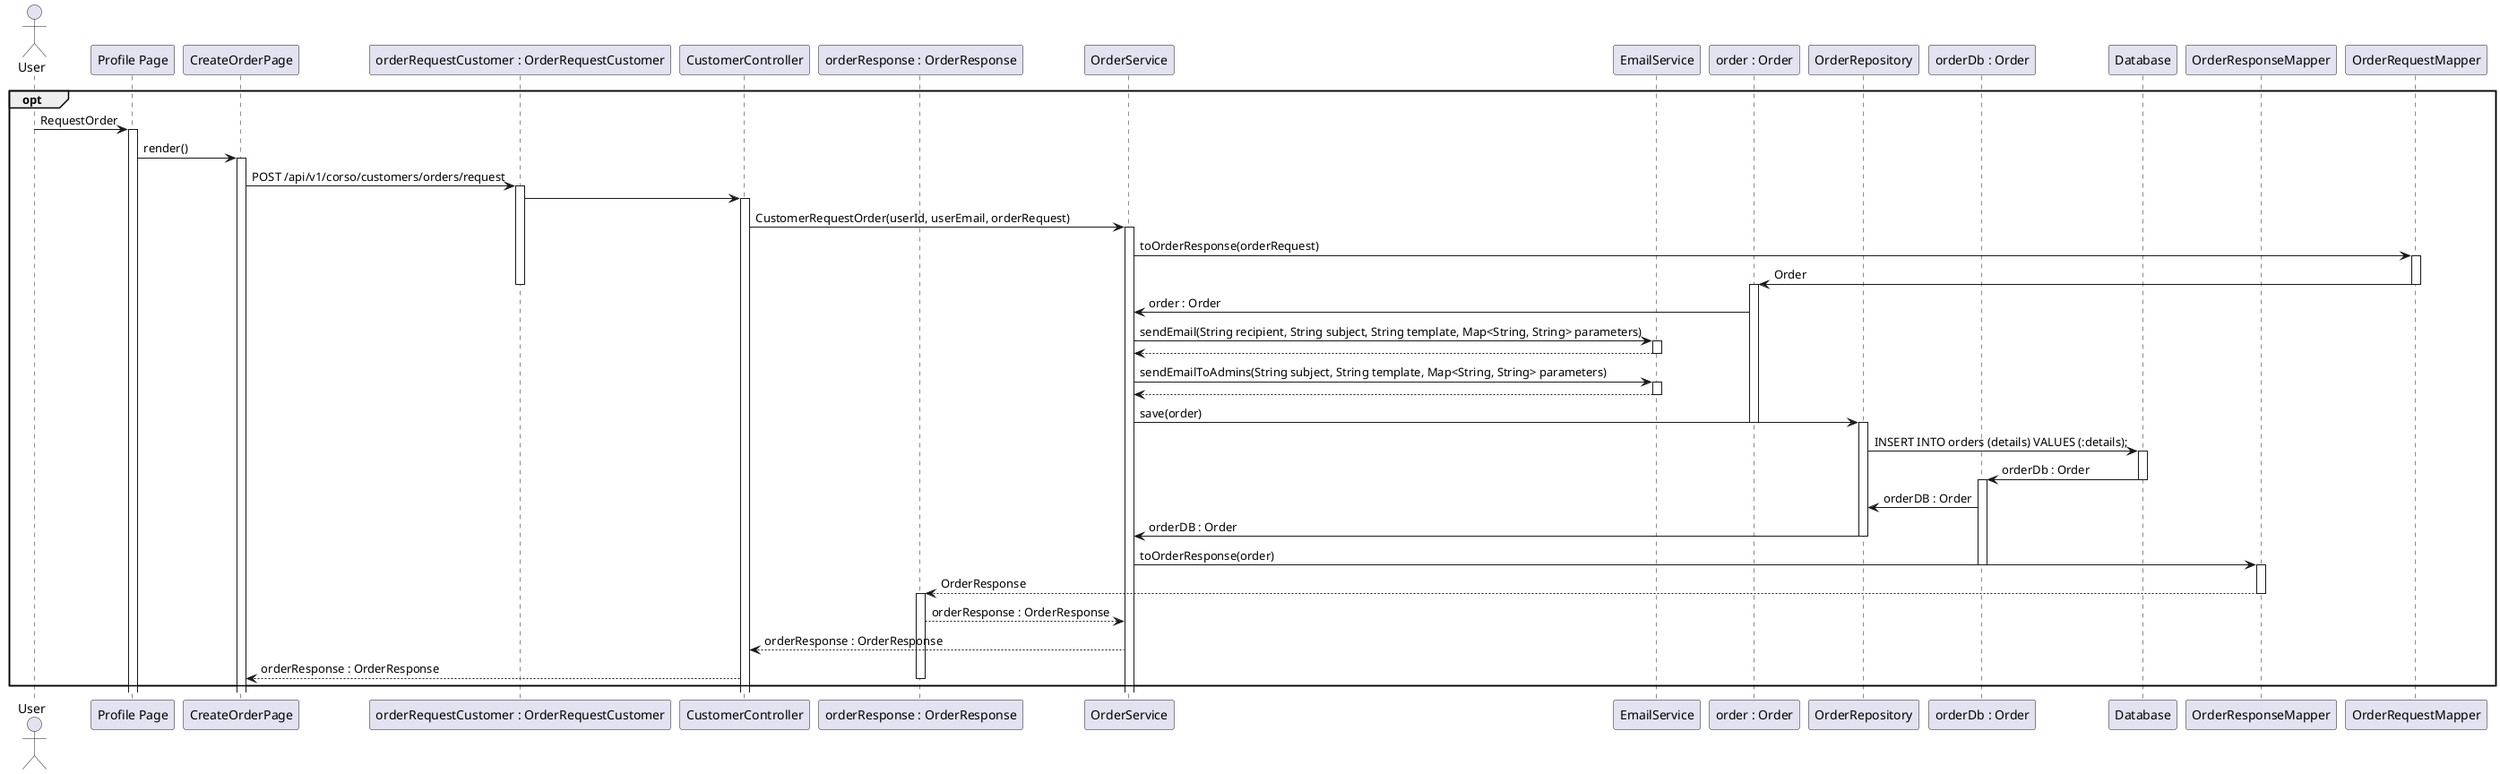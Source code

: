 @startuml
actor User

participant "Profile Page" as ODashB

participant "CreateOrderPage" as COP

participant "orderRequestCustomer : OrderRequestCustomer" as Orq

participant "CustomerController" as Oc

participant "orderResponse : OrderResponse" as Orr

participant "OrderService" as Os

participant "EmailService" as EmailService

participant "order : Order" as O

participant "OrderRepository" as Orep

participant "orderDb : Order" as Odb

participant "Database" as Db

participant "OrderResponseMapper" as OresM

participant "OrderRequestMapper" as OreqM



opt
User -> ODashB : RequestOrder
activate ODashB

ODashB -> COP : render()
activate COP

COP -> Orq : POST /api/v1/corso/customers/orders/request
activate Orq

Orq -> Oc
activate Oc

Oc -> Os : CustomerRequestOrder(userId, userEmail, orderRequest)
activate Os

Os -> OreqM : toOrderResponse(orderRequest)
activate OreqM

OreqM -> O: Order

deactivate Orq
deactivate OreqM

activate O

O -> Os : order : Order



Os -> EmailService : sendEmail(String recipient, String subject, String template, Map<String, String> parameters)
activate EmailService
EmailService --> Os
deactivate EmailService

Os -> EmailService : sendEmailToAdmins(String subject, String template, Map<String, String> parameters)
activate EmailService
EmailService --> Os
deactivate EmailService

Os -> Orep: save(order)
deactivate O
activate Orep

Orep -> Db: INSERT INTO orders (details) VALUES (:details);
activate Db

Db -> Odb: orderDb : Order
deactivate Db

activate Odb
Odb -> Orep: orderDB : Order

Orep -> Os: orderDB : Order
deactivate Orep
Os -> OresM: toOrderResponse(order)
deactivate Odb
activate OresM

OresM --> Orr: OrderResponse
deactivate OresM
activate Orr

Orr --> Os : orderResponse : OrderResponse

Os --> Oc: orderResponse : OrderResponse

Oc --> COP: orderResponse : OrderResponse

deactivate Orr
end opt
@enduml
